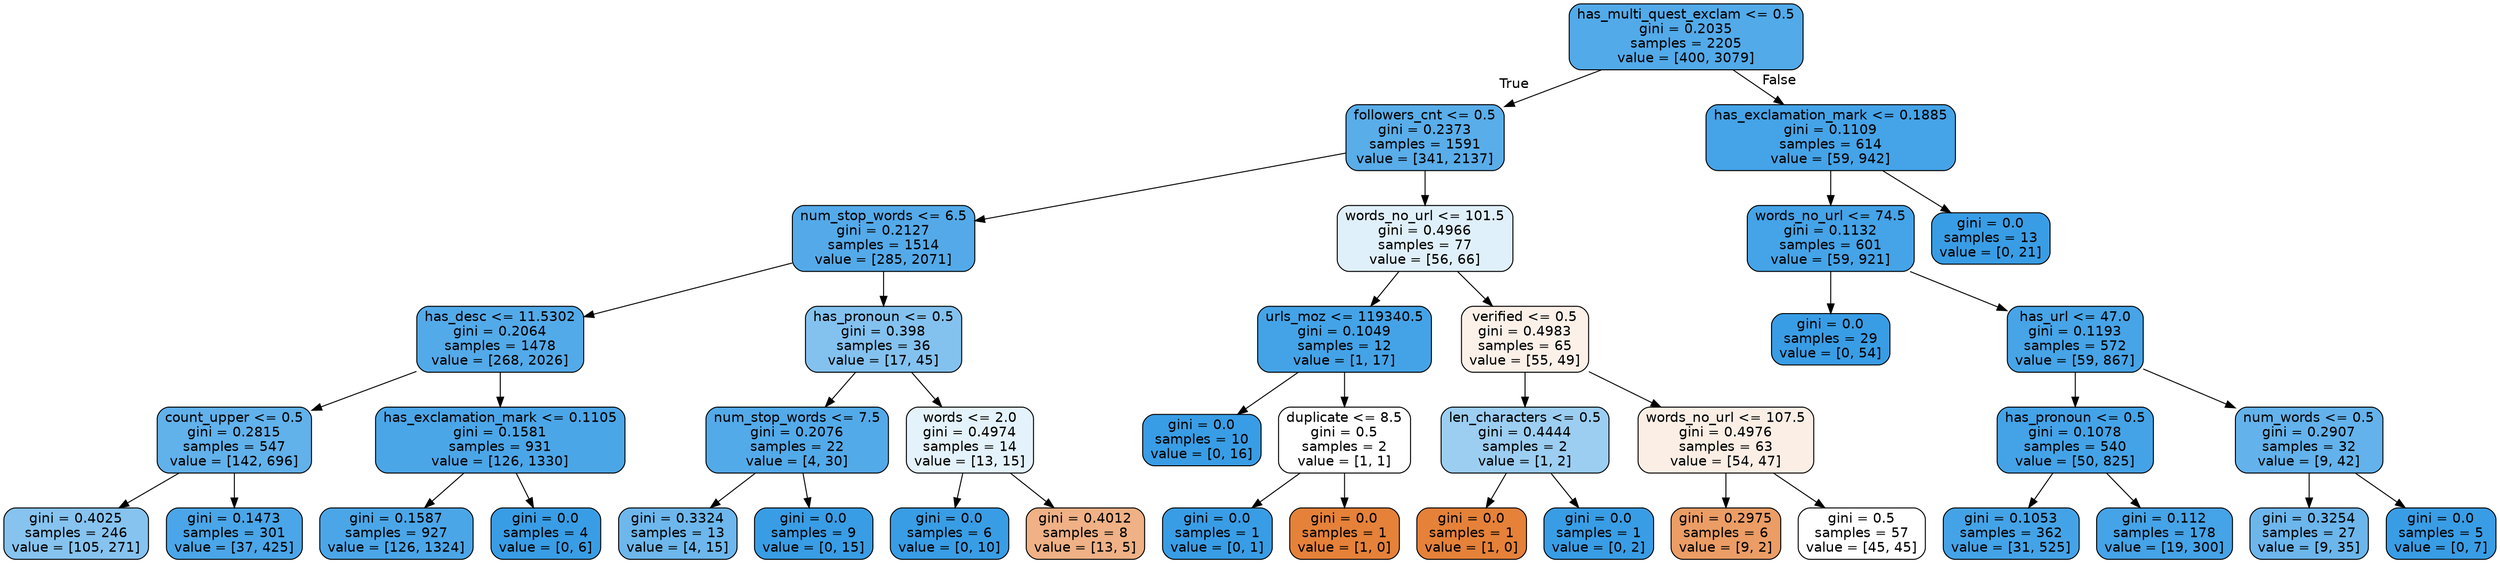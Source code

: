 digraph Tree {
node [shape=box, style="filled, rounded", color="black", fontname=helvetica] ;
edge [fontname=helvetica] ;
0 [label="has_multi_quest_exclam <= 0.5\ngini = 0.2035\nsamples = 2205\nvalue = [400, 3079]", fillcolor="#399de5de"] ;
1 [label="followers_cnt <= 0.5\ngini = 0.2373\nsamples = 1591\nvalue = [341, 2137]", fillcolor="#399de5d6"] ;
0 -> 1 [labeldistance=2.5, labelangle=45, headlabel="True"] ;
2 [label="num_stop_words <= 6.5\ngini = 0.2127\nsamples = 1514\nvalue = [285, 2071]", fillcolor="#399de5dc"] ;
1 -> 2 ;
3 [label="has_desc <= 11.5302\ngini = 0.2064\nsamples = 1478\nvalue = [268, 2026]", fillcolor="#399de5dd"] ;
2 -> 3 ;
4 [label="count_upper <= 0.5\ngini = 0.2815\nsamples = 547\nvalue = [142, 696]", fillcolor="#399de5cb"] ;
3 -> 4 ;
5 [label="gini = 0.4025\nsamples = 246\nvalue = [105, 271]", fillcolor="#399de59c"] ;
4 -> 5 ;
6 [label="gini = 0.1473\nsamples = 301\nvalue = [37, 425]", fillcolor="#399de5e9"] ;
4 -> 6 ;
7 [label="has_exclamation_mark <= 0.1105\ngini = 0.1581\nsamples = 931\nvalue = [126, 1330]", fillcolor="#399de5e7"] ;
3 -> 7 ;
8 [label="gini = 0.1587\nsamples = 927\nvalue = [126, 1324]", fillcolor="#399de5e7"] ;
7 -> 8 ;
9 [label="gini = 0.0\nsamples = 4\nvalue = [0, 6]", fillcolor="#399de5ff"] ;
7 -> 9 ;
10 [label="has_pronoun <= 0.5\ngini = 0.398\nsamples = 36\nvalue = [17, 45]", fillcolor="#399de59f"] ;
2 -> 10 ;
11 [label="num_stop_words <= 7.5\ngini = 0.2076\nsamples = 22\nvalue = [4, 30]", fillcolor="#399de5dd"] ;
10 -> 11 ;
12 [label="gini = 0.3324\nsamples = 13\nvalue = [4, 15]", fillcolor="#399de5bb"] ;
11 -> 12 ;
13 [label="gini = 0.0\nsamples = 9\nvalue = [0, 15]", fillcolor="#399de5ff"] ;
11 -> 13 ;
14 [label="words <= 2.0\ngini = 0.4974\nsamples = 14\nvalue = [13, 15]", fillcolor="#399de522"] ;
10 -> 14 ;
15 [label="gini = 0.0\nsamples = 6\nvalue = [0, 10]", fillcolor="#399de5ff"] ;
14 -> 15 ;
16 [label="gini = 0.4012\nsamples = 8\nvalue = [13, 5]", fillcolor="#e581399d"] ;
14 -> 16 ;
17 [label="words_no_url <= 101.5\ngini = 0.4966\nsamples = 77\nvalue = [56, 66]", fillcolor="#399de527"] ;
1 -> 17 ;
18 [label="urls_moz <= 119340.5\ngini = 0.1049\nsamples = 12\nvalue = [1, 17]", fillcolor="#399de5f0"] ;
17 -> 18 ;
19 [label="gini = 0.0\nsamples = 10\nvalue = [0, 16]", fillcolor="#399de5ff"] ;
18 -> 19 ;
20 [label="duplicate <= 8.5\ngini = 0.5\nsamples = 2\nvalue = [1, 1]", fillcolor="#e5813900"] ;
18 -> 20 ;
21 [label="gini = 0.0\nsamples = 1\nvalue = [0, 1]", fillcolor="#399de5ff"] ;
20 -> 21 ;
22 [label="gini = 0.0\nsamples = 1\nvalue = [1, 0]", fillcolor="#e58139ff"] ;
20 -> 22 ;
23 [label="verified <= 0.5\ngini = 0.4983\nsamples = 65\nvalue = [55, 49]", fillcolor="#e581391c"] ;
17 -> 23 ;
24 [label="len_characters <= 0.5\ngini = 0.4444\nsamples = 2\nvalue = [1, 2]", fillcolor="#399de57f"] ;
23 -> 24 ;
25 [label="gini = 0.0\nsamples = 1\nvalue = [1, 0]", fillcolor="#e58139ff"] ;
24 -> 25 ;
26 [label="gini = 0.0\nsamples = 1\nvalue = [0, 2]", fillcolor="#399de5ff"] ;
24 -> 26 ;
27 [label="words_no_url <= 107.5\ngini = 0.4976\nsamples = 63\nvalue = [54, 47]", fillcolor="#e5813921"] ;
23 -> 27 ;
28 [label="gini = 0.2975\nsamples = 6\nvalue = [9, 2]", fillcolor="#e58139c6"] ;
27 -> 28 ;
29 [label="gini = 0.5\nsamples = 57\nvalue = [45, 45]", fillcolor="#e5813900"] ;
27 -> 29 ;
30 [label="has_exclamation_mark <= 0.1885\ngini = 0.1109\nsamples = 614\nvalue = [59, 942]", fillcolor="#399de5ef"] ;
0 -> 30 [labeldistance=2.5, labelangle=-45, headlabel="False"] ;
31 [label="words_no_url <= 74.5\ngini = 0.1132\nsamples = 601\nvalue = [59, 921]", fillcolor="#399de5ef"] ;
30 -> 31 ;
32 [label="gini = 0.0\nsamples = 29\nvalue = [0, 54]", fillcolor="#399de5ff"] ;
31 -> 32 ;
33 [label="has_url <= 47.0\ngini = 0.1193\nsamples = 572\nvalue = [59, 867]", fillcolor="#399de5ee"] ;
31 -> 33 ;
34 [label="has_pronoun <= 0.5\ngini = 0.1078\nsamples = 540\nvalue = [50, 825]", fillcolor="#399de5f0"] ;
33 -> 34 ;
35 [label="gini = 0.1053\nsamples = 362\nvalue = [31, 525]", fillcolor="#399de5f0"] ;
34 -> 35 ;
36 [label="gini = 0.112\nsamples = 178\nvalue = [19, 300]", fillcolor="#399de5ef"] ;
34 -> 36 ;
37 [label="num_words <= 0.5\ngini = 0.2907\nsamples = 32\nvalue = [9, 42]", fillcolor="#399de5c8"] ;
33 -> 37 ;
38 [label="gini = 0.3254\nsamples = 27\nvalue = [9, 35]", fillcolor="#399de5bd"] ;
37 -> 38 ;
39 [label="gini = 0.0\nsamples = 5\nvalue = [0, 7]", fillcolor="#399de5ff"] ;
37 -> 39 ;
40 [label="gini = 0.0\nsamples = 13\nvalue = [0, 21]", fillcolor="#399de5ff"] ;
30 -> 40 ;
}